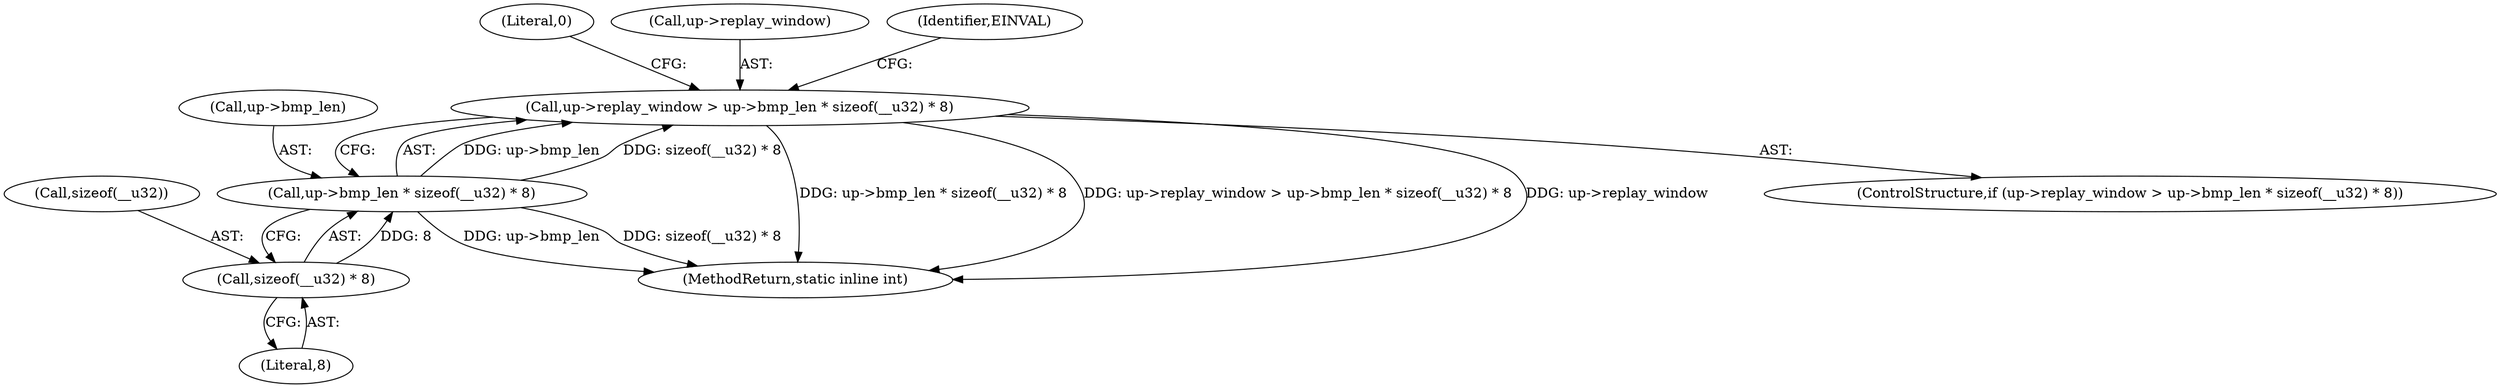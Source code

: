 digraph "0_linux_f843ee6dd019bcece3e74e76ad9df0155655d0df@API" {
"1000136" [label="(Call,up->replay_window > up->bmp_len * sizeof(__u32) * 8)"];
"1000140" [label="(Call,up->bmp_len * sizeof(__u32) * 8)"];
"1000144" [label="(Call,sizeof(__u32) * 8)"];
"1000144" [label="(Call,sizeof(__u32) * 8)"];
"1000153" [label="(MethodReturn,static inline int)"];
"1000152" [label="(Literal,0)"];
"1000145" [label="(Call,sizeof(__u32))"];
"1000135" [label="(ControlStructure,if (up->replay_window > up->bmp_len * sizeof(__u32) * 8))"];
"1000137" [label="(Call,up->replay_window)"];
"1000147" [label="(Literal,8)"];
"1000140" [label="(Call,up->bmp_len * sizeof(__u32) * 8)"];
"1000150" [label="(Identifier,EINVAL)"];
"1000141" [label="(Call,up->bmp_len)"];
"1000136" [label="(Call,up->replay_window > up->bmp_len * sizeof(__u32) * 8)"];
"1000136" -> "1000135"  [label="AST: "];
"1000136" -> "1000140"  [label="CFG: "];
"1000137" -> "1000136"  [label="AST: "];
"1000140" -> "1000136"  [label="AST: "];
"1000150" -> "1000136"  [label="CFG: "];
"1000152" -> "1000136"  [label="CFG: "];
"1000136" -> "1000153"  [label="DDG: up->bmp_len * sizeof(__u32) * 8"];
"1000136" -> "1000153"  [label="DDG: up->replay_window > up->bmp_len * sizeof(__u32) * 8"];
"1000136" -> "1000153"  [label="DDG: up->replay_window"];
"1000140" -> "1000136"  [label="DDG: up->bmp_len"];
"1000140" -> "1000136"  [label="DDG: sizeof(__u32) * 8"];
"1000140" -> "1000144"  [label="CFG: "];
"1000141" -> "1000140"  [label="AST: "];
"1000144" -> "1000140"  [label="AST: "];
"1000140" -> "1000153"  [label="DDG: up->bmp_len"];
"1000140" -> "1000153"  [label="DDG: sizeof(__u32) * 8"];
"1000144" -> "1000140"  [label="DDG: 8"];
"1000144" -> "1000147"  [label="CFG: "];
"1000145" -> "1000144"  [label="AST: "];
"1000147" -> "1000144"  [label="AST: "];
}

